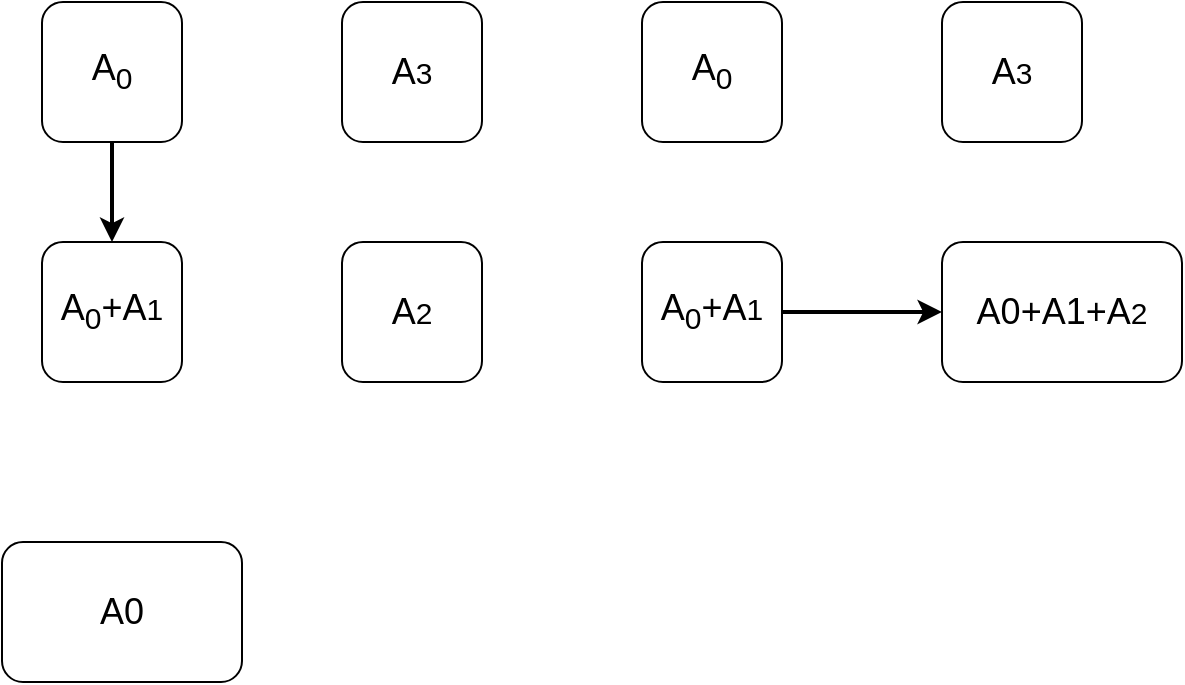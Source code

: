 <mxfile version="20.0.1" type="github">
  <diagram id="QZoD75EK2pMNKqEWIpBd" name="Page-1">
    <mxGraphModel dx="1093" dy="605" grid="1" gridSize="10" guides="1" tooltips="1" connect="1" arrows="1" fold="1" page="1" pageScale="1" pageWidth="827" pageHeight="1169" math="0" shadow="0">
      <root>
        <mxCell id="0" />
        <mxCell id="1" parent="0" />
        <mxCell id="ngBhUCR4Onw7o18NPcVE-93" style="edgeStyle=none;rounded=0;orthogonalLoop=1;jettySize=auto;html=1;exitX=0.5;exitY=1;exitDx=0;exitDy=0;entryX=0.5;entryY=0;entryDx=0;entryDy=0;fontSize=18;fontColor=#000000;strokeColor=#000000;strokeWidth=2;" edge="1" parent="1" source="ngBhUCR4Onw7o18NPcVE-89" target="ngBhUCR4Onw7o18NPcVE-90">
          <mxGeometry relative="1" as="geometry" />
        </mxCell>
        <mxCell id="ngBhUCR4Onw7o18NPcVE-89" value="A&lt;sub&gt;0&lt;/sub&gt;" style="rounded=1;whiteSpace=wrap;html=1;shadow=0;fontSize=18;" vertex="1" parent="1">
          <mxGeometry x="130" y="200" width="70" height="70" as="geometry" />
        </mxCell>
        <mxCell id="ngBhUCR4Onw7o18NPcVE-90" value="A&lt;sub&gt;0&lt;/sub&gt;+A&lt;span style=&quot;font-size: 15px;&quot;&gt;1&lt;/span&gt;" style="rounded=1;whiteSpace=wrap;html=1;shadow=0;fontSize=18;" vertex="1" parent="1">
          <mxGeometry x="130" y="320" width="70" height="70" as="geometry" />
        </mxCell>
        <mxCell id="ngBhUCR4Onw7o18NPcVE-91" value="A&lt;span style=&quot;font-size: 15px;&quot;&gt;2&lt;/span&gt;" style="rounded=1;whiteSpace=wrap;html=1;shadow=0;fontSize=18;" vertex="1" parent="1">
          <mxGeometry x="280" y="320" width="70" height="70" as="geometry" />
        </mxCell>
        <mxCell id="ngBhUCR4Onw7o18NPcVE-92" value="A&lt;span style=&quot;font-size: 15px;&quot;&gt;3&lt;/span&gt;" style="rounded=1;whiteSpace=wrap;html=1;shadow=0;fontSize=18;" vertex="1" parent="1">
          <mxGeometry x="280" y="200" width="70" height="70" as="geometry" />
        </mxCell>
        <mxCell id="ngBhUCR4Onw7o18NPcVE-95" value="A&lt;sub&gt;0&lt;/sub&gt;" style="rounded=1;whiteSpace=wrap;html=1;shadow=0;fontSize=18;" vertex="1" parent="1">
          <mxGeometry x="430" y="200" width="70" height="70" as="geometry" />
        </mxCell>
        <mxCell id="ngBhUCR4Onw7o18NPcVE-99" style="edgeStyle=none;rounded=0;orthogonalLoop=1;jettySize=auto;html=1;exitX=1;exitY=0.5;exitDx=0;exitDy=0;fontSize=18;fontColor=#000000;strokeColor=#000000;strokeWidth=2;" edge="1" parent="1" source="ngBhUCR4Onw7o18NPcVE-96" target="ngBhUCR4Onw7o18NPcVE-97">
          <mxGeometry relative="1" as="geometry" />
        </mxCell>
        <mxCell id="ngBhUCR4Onw7o18NPcVE-96" value="A&lt;sub&gt;0&lt;/sub&gt;+A&lt;span style=&quot;font-size: 15px;&quot;&gt;1&lt;/span&gt;" style="rounded=1;whiteSpace=wrap;html=1;shadow=0;fontSize=18;" vertex="1" parent="1">
          <mxGeometry x="430" y="320" width="70" height="70" as="geometry" />
        </mxCell>
        <mxCell id="ngBhUCR4Onw7o18NPcVE-97" value="A0+A1+A&lt;span style=&quot;font-size: 15px;&quot;&gt;2&lt;/span&gt;" style="rounded=1;whiteSpace=wrap;html=1;shadow=0;fontSize=18;" vertex="1" parent="1">
          <mxGeometry x="580" y="320" width="120" height="70" as="geometry" />
        </mxCell>
        <mxCell id="ngBhUCR4Onw7o18NPcVE-98" value="A&lt;span style=&quot;font-size: 15px;&quot;&gt;3&lt;/span&gt;" style="rounded=1;whiteSpace=wrap;html=1;shadow=0;fontSize=18;" vertex="1" parent="1">
          <mxGeometry x="580" y="200" width="70" height="70" as="geometry" />
        </mxCell>
        <mxCell id="ngBhUCR4Onw7o18NPcVE-100" value="A0" style="rounded=1;whiteSpace=wrap;html=1;shadow=0;fontSize=18;" vertex="1" parent="1">
          <mxGeometry x="110" y="470" width="120" height="70" as="geometry" />
        </mxCell>
      </root>
    </mxGraphModel>
  </diagram>
</mxfile>
